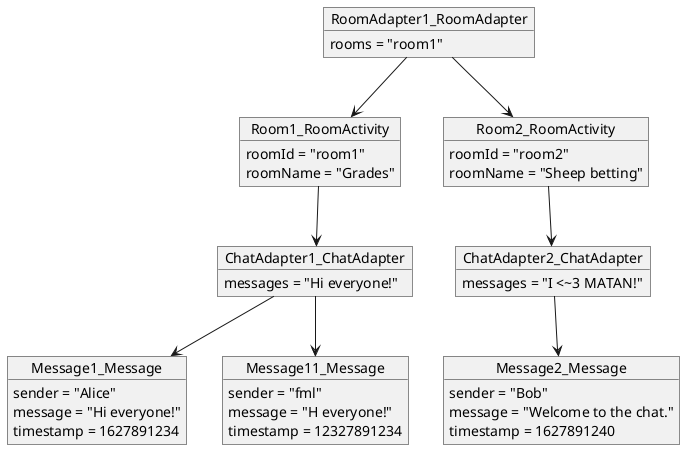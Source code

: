 @startuml

object Room1_RoomActivity {
    roomId = "room1"
    roomName = "Grades"
}

object Room2_RoomActivity {
    roomId = "room2"
    roomName = "Sheep betting"
}

object RoomAdapter1_RoomAdapter{
    rooms = "room1"
}

object ChatAdapter1_ChatAdapter {
    messages = "Hi everyone!"
}

object ChatAdapter2_ChatAdapter {
    messages = "I <~3 MATAN!"
}

object Message1_Message {
    sender = "Alice"
    message = "Hi everyone!"
    timestamp = 1627891234
}

object Message11_Message {
    sender = "fml"
    message = "H everyone!"
    timestamp = 12327891234
}
object Message2_Message {
    sender = "Bob"
    message = "Welcome to the chat."
    timestamp = 1627891240
}

RoomAdapter1_RoomAdapter --> Room1_RoomActivity
RoomAdapter1_RoomAdapter --> Room2_RoomActivity

Room1_RoomActivity --> ChatAdapter1_ChatAdapter
ChatAdapter1_ChatAdapter --> Message1_Message
ChatAdapter1_ChatAdapter --> Message11_Message
Room2_RoomActivity --> ChatAdapter2_ChatAdapter
ChatAdapter2_ChatAdapter --> Message2_Message

@enduml
